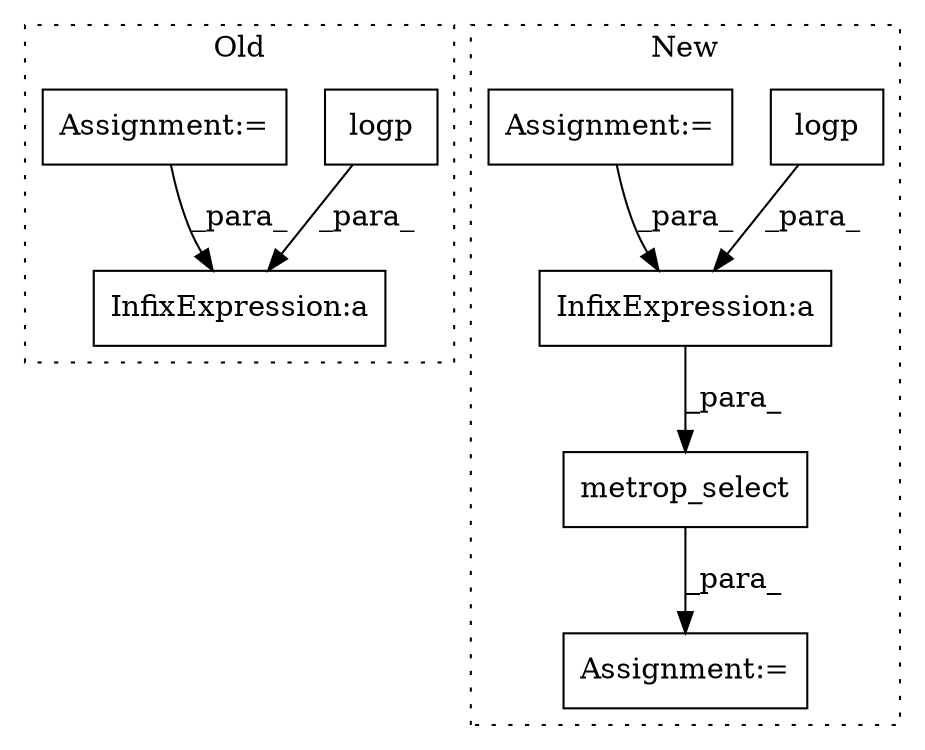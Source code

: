 digraph G {
subgraph cluster0 {
1 [label="logp" a="32" s="3929,3960" l="5,1" shape="box"];
5 [label="InfixExpression:a" a="27" s="4056" l="3" shape="box"];
6 [label="Assignment:=" a="7" s="3880" l="1" shape="box"];
label = "Old";
style="dotted";
}
subgraph cluster1 {
2 [label="metrop_select" a="32" s="4308,4345" l="14,1" shape="box"];
3 [label="logp" a="32" s="4332,4339" l="5,1" shape="box"];
4 [label="InfixExpression:a" a="27" s="4329" l="3" shape="box"];
7 [label="Assignment:=" a="7" s="4199" l="1" shape="box"];
8 [label="Assignment:=" a="7" s="4307" l="1" shape="box"];
label = "New";
style="dotted";
}
1 -> 5 [label="_para_"];
2 -> 8 [label="_para_"];
3 -> 4 [label="_para_"];
4 -> 2 [label="_para_"];
6 -> 5 [label="_para_"];
7 -> 4 [label="_para_"];
}